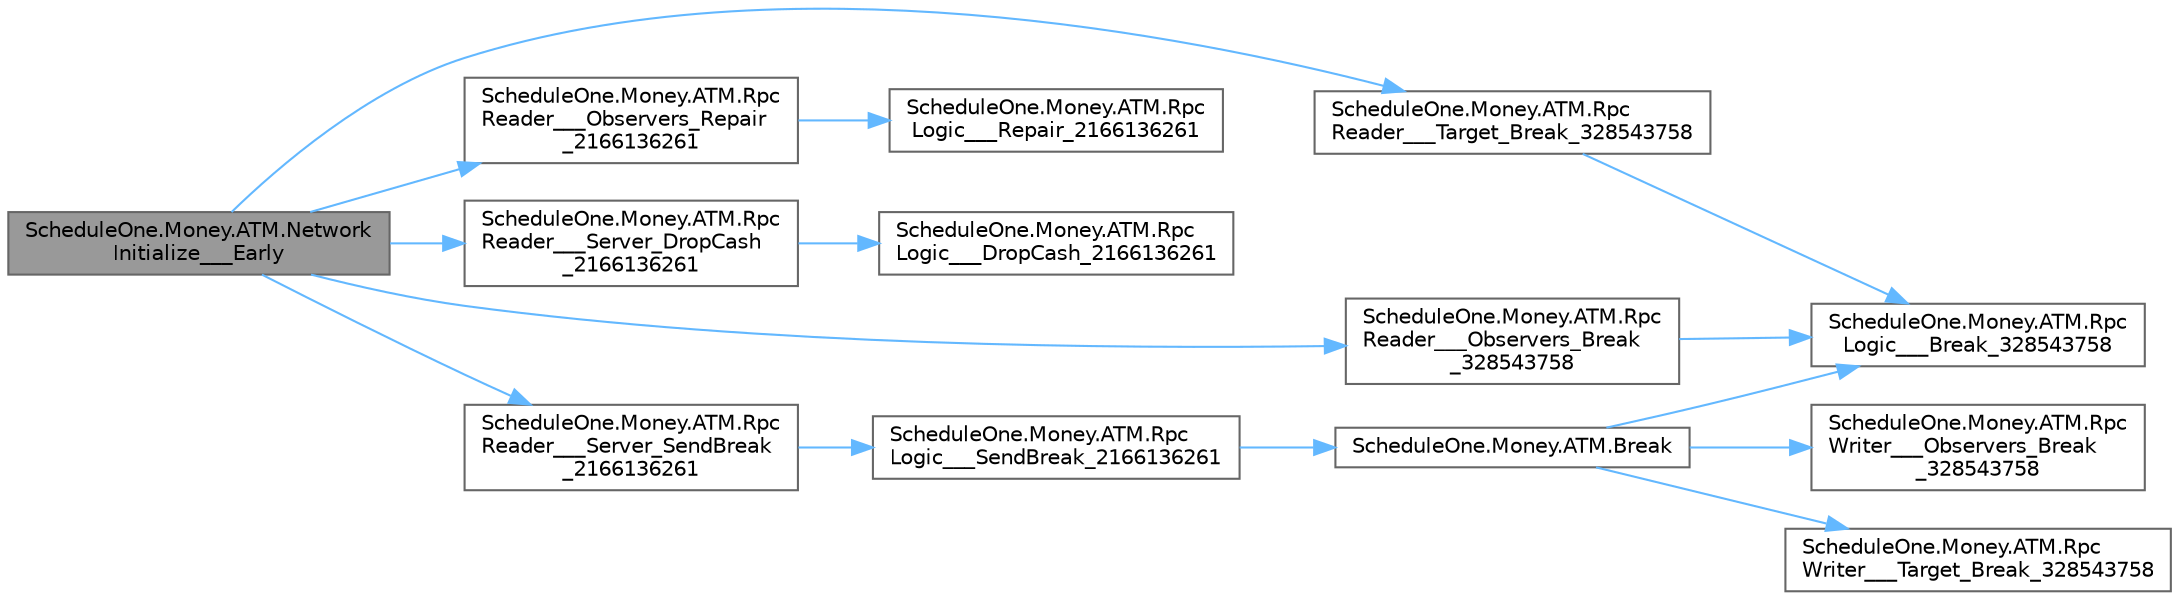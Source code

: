 digraph "ScheduleOne.Money.ATM.NetworkInitialize___Early"
{
 // LATEX_PDF_SIZE
  bgcolor="transparent";
  edge [fontname=Helvetica,fontsize=10,labelfontname=Helvetica,labelfontsize=10];
  node [fontname=Helvetica,fontsize=10,shape=box,height=0.2,width=0.4];
  rankdir="LR";
  Node1 [id="Node000001",label="ScheduleOne.Money.ATM.Network\lInitialize___Early",height=0.2,width=0.4,color="gray40", fillcolor="grey60", style="filled", fontcolor="black",tooltip=" "];
  Node1 -> Node2 [id="edge1_Node000001_Node000002",color="steelblue1",style="solid",tooltip=" "];
  Node2 [id="Node000002",label="ScheduleOne.Money.ATM.Rpc\lReader___Observers_Break\l_328543758",height=0.2,width=0.4,color="grey40", fillcolor="white", style="filled",URL="$class_schedule_one_1_1_money_1_1_a_t_m.html#a2c415293bc45d72ed46b70857f7da072",tooltip=" "];
  Node2 -> Node3 [id="edge2_Node000002_Node000003",color="steelblue1",style="solid",tooltip=" "];
  Node3 [id="Node000003",label="ScheduleOne.Money.ATM.Rpc\lLogic___Break_328543758",height=0.2,width=0.4,color="grey40", fillcolor="white", style="filled",URL="$class_schedule_one_1_1_money_1_1_a_t_m.html#a8b33d87e131172b947c8113b1693eb5c",tooltip=" "];
  Node1 -> Node4 [id="edge3_Node000001_Node000004",color="steelblue1",style="solid",tooltip=" "];
  Node4 [id="Node000004",label="ScheduleOne.Money.ATM.Rpc\lReader___Observers_Repair\l_2166136261",height=0.2,width=0.4,color="grey40", fillcolor="white", style="filled",URL="$class_schedule_one_1_1_money_1_1_a_t_m.html#a8c3b2c045b7cd904860daf6bb5a1dda9",tooltip=" "];
  Node4 -> Node5 [id="edge4_Node000004_Node000005",color="steelblue1",style="solid",tooltip=" "];
  Node5 [id="Node000005",label="ScheduleOne.Money.ATM.Rpc\lLogic___Repair_2166136261",height=0.2,width=0.4,color="grey40", fillcolor="white", style="filled",URL="$class_schedule_one_1_1_money_1_1_a_t_m.html#a27e8b77f2468dadd0e338d05d62ab100",tooltip=" "];
  Node1 -> Node6 [id="edge5_Node000001_Node000006",color="steelblue1",style="solid",tooltip=" "];
  Node6 [id="Node000006",label="ScheduleOne.Money.ATM.Rpc\lReader___Server_DropCash\l_2166136261",height=0.2,width=0.4,color="grey40", fillcolor="white", style="filled",URL="$class_schedule_one_1_1_money_1_1_a_t_m.html#a20f142279c66038e2f76fbd60b2c1c11",tooltip=" "];
  Node6 -> Node7 [id="edge6_Node000006_Node000007",color="steelblue1",style="solid",tooltip=" "];
  Node7 [id="Node000007",label="ScheduleOne.Money.ATM.Rpc\lLogic___DropCash_2166136261",height=0.2,width=0.4,color="grey40", fillcolor="white", style="filled",URL="$class_schedule_one_1_1_money_1_1_a_t_m.html#a35fc74543c9807205b6ae6a0390e81fb",tooltip=" "];
  Node1 -> Node8 [id="edge7_Node000001_Node000008",color="steelblue1",style="solid",tooltip=" "];
  Node8 [id="Node000008",label="ScheduleOne.Money.ATM.Rpc\lReader___Server_SendBreak\l_2166136261",height=0.2,width=0.4,color="grey40", fillcolor="white", style="filled",URL="$class_schedule_one_1_1_money_1_1_a_t_m.html#a762dcd2cc2345a2df42673575574c822",tooltip=" "];
  Node8 -> Node9 [id="edge8_Node000008_Node000009",color="steelblue1",style="solid",tooltip=" "];
  Node9 [id="Node000009",label="ScheduleOne.Money.ATM.Rpc\lLogic___SendBreak_2166136261",height=0.2,width=0.4,color="grey40", fillcolor="white", style="filled",URL="$class_schedule_one_1_1_money_1_1_a_t_m.html#a463f563b5f01a8986d36ab60fee1c835",tooltip=" "];
  Node9 -> Node10 [id="edge9_Node000009_Node000010",color="steelblue1",style="solid",tooltip=" "];
  Node10 [id="Node000010",label="ScheduleOne.Money.ATM.Break",height=0.2,width=0.4,color="grey40", fillcolor="white", style="filled",URL="$class_schedule_one_1_1_money_1_1_a_t_m.html#a059ef9bd138b525da8cf704a1a6220bb",tooltip=" "];
  Node10 -> Node3 [id="edge10_Node000010_Node000003",color="steelblue1",style="solid",tooltip=" "];
  Node10 -> Node11 [id="edge11_Node000010_Node000011",color="steelblue1",style="solid",tooltip=" "];
  Node11 [id="Node000011",label="ScheduleOne.Money.ATM.Rpc\lWriter___Observers_Break\l_328543758",height=0.2,width=0.4,color="grey40", fillcolor="white", style="filled",URL="$class_schedule_one_1_1_money_1_1_a_t_m.html#a321fa62cbdefc5cf58a36c678f728d42",tooltip=" "];
  Node10 -> Node12 [id="edge12_Node000010_Node000012",color="steelblue1",style="solid",tooltip=" "];
  Node12 [id="Node000012",label="ScheduleOne.Money.ATM.Rpc\lWriter___Target_Break_328543758",height=0.2,width=0.4,color="grey40", fillcolor="white", style="filled",URL="$class_schedule_one_1_1_money_1_1_a_t_m.html#a2eefd07b7a48d5d8a3ccc0b186e4c993",tooltip=" "];
  Node1 -> Node13 [id="edge13_Node000001_Node000013",color="steelblue1",style="solid",tooltip=" "];
  Node13 [id="Node000013",label="ScheduleOne.Money.ATM.Rpc\lReader___Target_Break_328543758",height=0.2,width=0.4,color="grey40", fillcolor="white", style="filled",URL="$class_schedule_one_1_1_money_1_1_a_t_m.html#a36d92e795a219f34b47b43171861119f",tooltip=" "];
  Node13 -> Node3 [id="edge14_Node000013_Node000003",color="steelblue1",style="solid",tooltip=" "];
}
